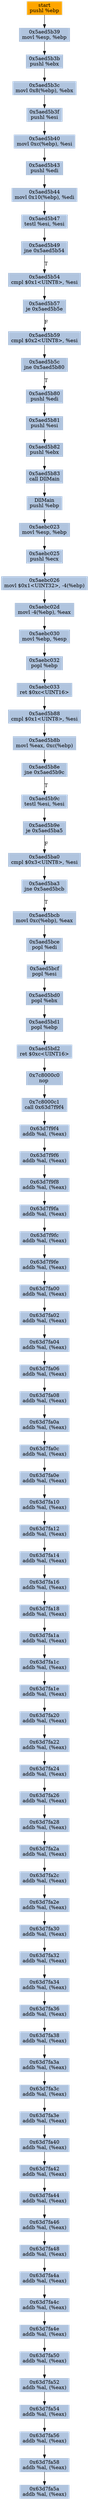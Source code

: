 digraph G {
node[shape=rectangle,style=filled,fillcolor=lightsteelblue,color=lightsteelblue]
bgcolor="transparent"
a0x5aed5b38pushl_ebp[label="start\npushl %ebp",color="lightgrey",fillcolor="orange"];
a0x5aed5b39movl_esp_ebp[label="0x5aed5b39\nmovl %esp, %ebp"];
a0x5aed5b3bpushl_ebx[label="0x5aed5b3b\npushl %ebx"];
a0x5aed5b3cmovl_0x8ebp__ebx[label="0x5aed5b3c\nmovl 0x8(%ebp), %ebx"];
a0x5aed5b3fpushl_esi[label="0x5aed5b3f\npushl %esi"];
a0x5aed5b40movl_0xcebp__esi[label="0x5aed5b40\nmovl 0xc(%ebp), %esi"];
a0x5aed5b43pushl_edi[label="0x5aed5b43\npushl %edi"];
a0x5aed5b44movl_0x10ebp__edi[label="0x5aed5b44\nmovl 0x10(%ebp), %edi"];
a0x5aed5b47testl_esi_esi[label="0x5aed5b47\ntestl %esi, %esi"];
a0x5aed5b49jne_0x5aed5b54[label="0x5aed5b49\njne 0x5aed5b54"];
a0x5aed5b54cmpl_0x1UINT8_esi[label="0x5aed5b54\ncmpl $0x1<UINT8>, %esi"];
a0x5aed5b57je_0x5aed5b5e[label="0x5aed5b57\nje 0x5aed5b5e"];
a0x5aed5b59cmpl_0x2UINT8_esi[label="0x5aed5b59\ncmpl $0x2<UINT8>, %esi"];
a0x5aed5b5cjne_0x5aed5b80[label="0x5aed5b5c\njne 0x5aed5b80"];
a0x5aed5b80pushl_edi[label="0x5aed5b80\npushl %edi"];
a0x5aed5b81pushl_esi[label="0x5aed5b81\npushl %esi"];
a0x5aed5b82pushl_ebx[label="0x5aed5b82\npushl %ebx"];
a0x5aed5b83call_DllMain[label="0x5aed5b83\ncall DllMain"];
a0x5aebc022pushl_ebp[label="DllMain\npushl %ebp"];
a0x5aebc023movl_esp_ebp[label="0x5aebc023\nmovl %esp, %ebp"];
a0x5aebc025pushl_ecx[label="0x5aebc025\npushl %ecx"];
a0x5aebc026movl_0x1UINT32__4ebp_[label="0x5aebc026\nmovl $0x1<UINT32>, -4(%ebp)"];
a0x5aebc02dmovl__4ebp__eax[label="0x5aebc02d\nmovl -4(%ebp), %eax"];
a0x5aebc030movl_ebp_esp[label="0x5aebc030\nmovl %ebp, %esp"];
a0x5aebc032popl_ebp[label="0x5aebc032\npopl %ebp"];
a0x5aebc033ret_0xcUINT16[label="0x5aebc033\nret $0xc<UINT16>"];
a0x5aed5b88cmpl_0x1UINT8_esi[label="0x5aed5b88\ncmpl $0x1<UINT8>, %esi"];
a0x5aed5b8bmovl_eax_0xcebp_[label="0x5aed5b8b\nmovl %eax, 0xc(%ebp)"];
a0x5aed5b8ejne_0x5aed5b9c[label="0x5aed5b8e\njne 0x5aed5b9c"];
a0x5aed5b9ctestl_esi_esi[label="0x5aed5b9c\ntestl %esi, %esi"];
a0x5aed5b9eje_0x5aed5ba5[label="0x5aed5b9e\nje 0x5aed5ba5"];
a0x5aed5ba0cmpl_0x3UINT8_esi[label="0x5aed5ba0\ncmpl $0x3<UINT8>, %esi"];
a0x5aed5ba3jne_0x5aed5bcb[label="0x5aed5ba3\njne 0x5aed5bcb"];
a0x5aed5bcbmovl_0xcebp__eax[label="0x5aed5bcb\nmovl 0xc(%ebp), %eax"];
a0x5aed5bcepopl_edi[label="0x5aed5bce\npopl %edi"];
a0x5aed5bcfpopl_esi[label="0x5aed5bcf\npopl %esi"];
a0x5aed5bd0popl_ebx[label="0x5aed5bd0\npopl %ebx"];
a0x5aed5bd1popl_ebp[label="0x5aed5bd1\npopl %ebp"];
a0x5aed5bd2ret_0xcUINT16[label="0x5aed5bd2\nret $0xc<UINT16>"];
a0x7c8000c0nop_[label="0x7c8000c0\nnop "];
a0x7c8000c1call_0x63d7f9f4[label="0x7c8000c1\ncall 0x63d7f9f4"];
a0x63d7f9f4addb_al_eax_[label="0x63d7f9f4\naddb %al, (%eax)"];
a0x63d7f9f6addb_al_eax_[label="0x63d7f9f6\naddb %al, (%eax)"];
a0x63d7f9f8addb_al_eax_[label="0x63d7f9f8\naddb %al, (%eax)"];
a0x63d7f9faaddb_al_eax_[label="0x63d7f9fa\naddb %al, (%eax)"];
a0x63d7f9fcaddb_al_eax_[label="0x63d7f9fc\naddb %al, (%eax)"];
a0x63d7f9feaddb_al_eax_[label="0x63d7f9fe\naddb %al, (%eax)"];
a0x63d7fa00addb_al_eax_[label="0x63d7fa00\naddb %al, (%eax)"];
a0x63d7fa02addb_al_eax_[label="0x63d7fa02\naddb %al, (%eax)"];
a0x63d7fa04addb_al_eax_[label="0x63d7fa04\naddb %al, (%eax)"];
a0x63d7fa06addb_al_eax_[label="0x63d7fa06\naddb %al, (%eax)"];
a0x63d7fa08addb_al_eax_[label="0x63d7fa08\naddb %al, (%eax)"];
a0x63d7fa0aaddb_al_eax_[label="0x63d7fa0a\naddb %al, (%eax)"];
a0x63d7fa0caddb_al_eax_[label="0x63d7fa0c\naddb %al, (%eax)"];
a0x63d7fa0eaddb_al_eax_[label="0x63d7fa0e\naddb %al, (%eax)"];
a0x63d7fa10addb_al_eax_[label="0x63d7fa10\naddb %al, (%eax)"];
a0x63d7fa12addb_al_eax_[label="0x63d7fa12\naddb %al, (%eax)"];
a0x63d7fa14addb_al_eax_[label="0x63d7fa14\naddb %al, (%eax)"];
a0x63d7fa16addb_al_eax_[label="0x63d7fa16\naddb %al, (%eax)"];
a0x63d7fa18addb_al_eax_[label="0x63d7fa18\naddb %al, (%eax)"];
a0x63d7fa1aaddb_al_eax_[label="0x63d7fa1a\naddb %al, (%eax)"];
a0x63d7fa1caddb_al_eax_[label="0x63d7fa1c\naddb %al, (%eax)"];
a0x63d7fa1eaddb_al_eax_[label="0x63d7fa1e\naddb %al, (%eax)"];
a0x63d7fa20addb_al_eax_[label="0x63d7fa20\naddb %al, (%eax)"];
a0x63d7fa22addb_al_eax_[label="0x63d7fa22\naddb %al, (%eax)"];
a0x63d7fa24addb_al_eax_[label="0x63d7fa24\naddb %al, (%eax)"];
a0x63d7fa26addb_al_eax_[label="0x63d7fa26\naddb %al, (%eax)"];
a0x63d7fa28addb_al_eax_[label="0x63d7fa28\naddb %al, (%eax)"];
a0x63d7fa2aaddb_al_eax_[label="0x63d7fa2a\naddb %al, (%eax)"];
a0x63d7fa2caddb_al_eax_[label="0x63d7fa2c\naddb %al, (%eax)"];
a0x63d7fa2eaddb_al_eax_[label="0x63d7fa2e\naddb %al, (%eax)"];
a0x63d7fa30addb_al_eax_[label="0x63d7fa30\naddb %al, (%eax)"];
a0x63d7fa32addb_al_eax_[label="0x63d7fa32\naddb %al, (%eax)"];
a0x63d7fa34addb_al_eax_[label="0x63d7fa34\naddb %al, (%eax)"];
a0x63d7fa36addb_al_eax_[label="0x63d7fa36\naddb %al, (%eax)"];
a0x63d7fa38addb_al_eax_[label="0x63d7fa38\naddb %al, (%eax)"];
a0x63d7fa3aaddb_al_eax_[label="0x63d7fa3a\naddb %al, (%eax)"];
a0x63d7fa3caddb_al_eax_[label="0x63d7fa3c\naddb %al, (%eax)"];
a0x63d7fa3eaddb_al_eax_[label="0x63d7fa3e\naddb %al, (%eax)"];
a0x63d7fa40addb_al_eax_[label="0x63d7fa40\naddb %al, (%eax)"];
a0x63d7fa42addb_al_eax_[label="0x63d7fa42\naddb %al, (%eax)"];
a0x63d7fa44addb_al_eax_[label="0x63d7fa44\naddb %al, (%eax)"];
a0x63d7fa46addb_al_eax_[label="0x63d7fa46\naddb %al, (%eax)"];
a0x63d7fa48addb_al_eax_[label="0x63d7fa48\naddb %al, (%eax)"];
a0x63d7fa4aaddb_al_eax_[label="0x63d7fa4a\naddb %al, (%eax)"];
a0x63d7fa4caddb_al_eax_[label="0x63d7fa4c\naddb %al, (%eax)"];
a0x63d7fa4eaddb_al_eax_[label="0x63d7fa4e\naddb %al, (%eax)"];
a0x63d7fa50addb_al_eax_[label="0x63d7fa50\naddb %al, (%eax)"];
a0x63d7fa52addb_al_eax_[label="0x63d7fa52\naddb %al, (%eax)"];
a0x63d7fa54addb_al_eax_[label="0x63d7fa54\naddb %al, (%eax)"];
a0x63d7fa56addb_al_eax_[label="0x63d7fa56\naddb %al, (%eax)"];
a0x63d7fa58addb_al_eax_[label="0x63d7fa58\naddb %al, (%eax)"];
a0x63d7fa5aaddb_al_eax_[label="0x63d7fa5a\naddb %al, (%eax)"];
a0x5aed5b38pushl_ebp -> a0x5aed5b39movl_esp_ebp [color="#000000"];
a0x5aed5b39movl_esp_ebp -> a0x5aed5b3bpushl_ebx [color="#000000"];
a0x5aed5b3bpushl_ebx -> a0x5aed5b3cmovl_0x8ebp__ebx [color="#000000"];
a0x5aed5b3cmovl_0x8ebp__ebx -> a0x5aed5b3fpushl_esi [color="#000000"];
a0x5aed5b3fpushl_esi -> a0x5aed5b40movl_0xcebp__esi [color="#000000"];
a0x5aed5b40movl_0xcebp__esi -> a0x5aed5b43pushl_edi [color="#000000"];
a0x5aed5b43pushl_edi -> a0x5aed5b44movl_0x10ebp__edi [color="#000000"];
a0x5aed5b44movl_0x10ebp__edi -> a0x5aed5b47testl_esi_esi [color="#000000"];
a0x5aed5b47testl_esi_esi -> a0x5aed5b49jne_0x5aed5b54 [color="#000000"];
a0x5aed5b49jne_0x5aed5b54 -> a0x5aed5b54cmpl_0x1UINT8_esi [color="#000000",label="T"];
a0x5aed5b54cmpl_0x1UINT8_esi -> a0x5aed5b57je_0x5aed5b5e [color="#000000"];
a0x5aed5b57je_0x5aed5b5e -> a0x5aed5b59cmpl_0x2UINT8_esi [color="#000000",label="F"];
a0x5aed5b59cmpl_0x2UINT8_esi -> a0x5aed5b5cjne_0x5aed5b80 [color="#000000"];
a0x5aed5b5cjne_0x5aed5b80 -> a0x5aed5b80pushl_edi [color="#000000",label="T"];
a0x5aed5b80pushl_edi -> a0x5aed5b81pushl_esi [color="#000000"];
a0x5aed5b81pushl_esi -> a0x5aed5b82pushl_ebx [color="#000000"];
a0x5aed5b82pushl_ebx -> a0x5aed5b83call_DllMain [color="#000000"];
a0x5aed5b83call_DllMain -> a0x5aebc022pushl_ebp [color="#000000"];
a0x5aebc022pushl_ebp -> a0x5aebc023movl_esp_ebp [color="#000000"];
a0x5aebc023movl_esp_ebp -> a0x5aebc025pushl_ecx [color="#000000"];
a0x5aebc025pushl_ecx -> a0x5aebc026movl_0x1UINT32__4ebp_ [color="#000000"];
a0x5aebc026movl_0x1UINT32__4ebp_ -> a0x5aebc02dmovl__4ebp__eax [color="#000000"];
a0x5aebc02dmovl__4ebp__eax -> a0x5aebc030movl_ebp_esp [color="#000000"];
a0x5aebc030movl_ebp_esp -> a0x5aebc032popl_ebp [color="#000000"];
a0x5aebc032popl_ebp -> a0x5aebc033ret_0xcUINT16 [color="#000000"];
a0x5aebc033ret_0xcUINT16 -> a0x5aed5b88cmpl_0x1UINT8_esi [color="#000000"];
a0x5aed5b88cmpl_0x1UINT8_esi -> a0x5aed5b8bmovl_eax_0xcebp_ [color="#000000"];
a0x5aed5b8bmovl_eax_0xcebp_ -> a0x5aed5b8ejne_0x5aed5b9c [color="#000000"];
a0x5aed5b8ejne_0x5aed5b9c -> a0x5aed5b9ctestl_esi_esi [color="#000000",label="T"];
a0x5aed5b9ctestl_esi_esi -> a0x5aed5b9eje_0x5aed5ba5 [color="#000000"];
a0x5aed5b9eje_0x5aed5ba5 -> a0x5aed5ba0cmpl_0x3UINT8_esi [color="#000000",label="F"];
a0x5aed5ba0cmpl_0x3UINT8_esi -> a0x5aed5ba3jne_0x5aed5bcb [color="#000000"];
a0x5aed5ba3jne_0x5aed5bcb -> a0x5aed5bcbmovl_0xcebp__eax [color="#000000",label="T"];
a0x5aed5bcbmovl_0xcebp__eax -> a0x5aed5bcepopl_edi [color="#000000"];
a0x5aed5bcepopl_edi -> a0x5aed5bcfpopl_esi [color="#000000"];
a0x5aed5bcfpopl_esi -> a0x5aed5bd0popl_ebx [color="#000000"];
a0x5aed5bd0popl_ebx -> a0x5aed5bd1popl_ebp [color="#000000"];
a0x5aed5bd1popl_ebp -> a0x5aed5bd2ret_0xcUINT16 [color="#000000"];
a0x5aed5bd2ret_0xcUINT16 -> a0x7c8000c0nop_ [color="#000000"];
a0x7c8000c0nop_ -> a0x7c8000c1call_0x63d7f9f4 [color="#000000"];
a0x7c8000c1call_0x63d7f9f4 -> a0x63d7f9f4addb_al_eax_ [color="#000000"];
a0x63d7f9f4addb_al_eax_ -> a0x63d7f9f6addb_al_eax_ [color="#000000"];
a0x63d7f9f6addb_al_eax_ -> a0x63d7f9f8addb_al_eax_ [color="#000000"];
a0x63d7f9f8addb_al_eax_ -> a0x63d7f9faaddb_al_eax_ [color="#000000"];
a0x63d7f9faaddb_al_eax_ -> a0x63d7f9fcaddb_al_eax_ [color="#000000"];
a0x63d7f9fcaddb_al_eax_ -> a0x63d7f9feaddb_al_eax_ [color="#000000"];
a0x63d7f9feaddb_al_eax_ -> a0x63d7fa00addb_al_eax_ [color="#000000"];
a0x63d7fa00addb_al_eax_ -> a0x63d7fa02addb_al_eax_ [color="#000000"];
a0x63d7fa02addb_al_eax_ -> a0x63d7fa04addb_al_eax_ [color="#000000"];
a0x63d7fa04addb_al_eax_ -> a0x63d7fa06addb_al_eax_ [color="#000000"];
a0x63d7fa06addb_al_eax_ -> a0x63d7fa08addb_al_eax_ [color="#000000"];
a0x63d7fa08addb_al_eax_ -> a0x63d7fa0aaddb_al_eax_ [color="#000000"];
a0x63d7fa0aaddb_al_eax_ -> a0x63d7fa0caddb_al_eax_ [color="#000000"];
a0x63d7fa0caddb_al_eax_ -> a0x63d7fa0eaddb_al_eax_ [color="#000000"];
a0x63d7fa0eaddb_al_eax_ -> a0x63d7fa10addb_al_eax_ [color="#000000"];
a0x63d7fa10addb_al_eax_ -> a0x63d7fa12addb_al_eax_ [color="#000000"];
a0x63d7fa12addb_al_eax_ -> a0x63d7fa14addb_al_eax_ [color="#000000"];
a0x63d7fa14addb_al_eax_ -> a0x63d7fa16addb_al_eax_ [color="#000000"];
a0x63d7fa16addb_al_eax_ -> a0x63d7fa18addb_al_eax_ [color="#000000"];
a0x63d7fa18addb_al_eax_ -> a0x63d7fa1aaddb_al_eax_ [color="#000000"];
a0x63d7fa1aaddb_al_eax_ -> a0x63d7fa1caddb_al_eax_ [color="#000000"];
a0x63d7fa1caddb_al_eax_ -> a0x63d7fa1eaddb_al_eax_ [color="#000000"];
a0x63d7fa1eaddb_al_eax_ -> a0x63d7fa20addb_al_eax_ [color="#000000"];
a0x63d7fa20addb_al_eax_ -> a0x63d7fa22addb_al_eax_ [color="#000000"];
a0x63d7fa22addb_al_eax_ -> a0x63d7fa24addb_al_eax_ [color="#000000"];
a0x63d7fa24addb_al_eax_ -> a0x63d7fa26addb_al_eax_ [color="#000000"];
a0x63d7fa26addb_al_eax_ -> a0x63d7fa28addb_al_eax_ [color="#000000"];
a0x63d7fa28addb_al_eax_ -> a0x63d7fa2aaddb_al_eax_ [color="#000000"];
a0x63d7fa2aaddb_al_eax_ -> a0x63d7fa2caddb_al_eax_ [color="#000000"];
a0x63d7fa2caddb_al_eax_ -> a0x63d7fa2eaddb_al_eax_ [color="#000000"];
a0x63d7fa2eaddb_al_eax_ -> a0x63d7fa30addb_al_eax_ [color="#000000"];
a0x63d7fa30addb_al_eax_ -> a0x63d7fa32addb_al_eax_ [color="#000000"];
a0x63d7fa32addb_al_eax_ -> a0x63d7fa34addb_al_eax_ [color="#000000"];
a0x63d7fa34addb_al_eax_ -> a0x63d7fa36addb_al_eax_ [color="#000000"];
a0x63d7fa36addb_al_eax_ -> a0x63d7fa38addb_al_eax_ [color="#000000"];
a0x63d7fa38addb_al_eax_ -> a0x63d7fa3aaddb_al_eax_ [color="#000000"];
a0x63d7fa3aaddb_al_eax_ -> a0x63d7fa3caddb_al_eax_ [color="#000000"];
a0x63d7fa3caddb_al_eax_ -> a0x63d7fa3eaddb_al_eax_ [color="#000000"];
a0x63d7fa3eaddb_al_eax_ -> a0x63d7fa40addb_al_eax_ [color="#000000"];
a0x63d7fa40addb_al_eax_ -> a0x63d7fa42addb_al_eax_ [color="#000000"];
a0x63d7fa42addb_al_eax_ -> a0x63d7fa44addb_al_eax_ [color="#000000"];
a0x63d7fa44addb_al_eax_ -> a0x63d7fa46addb_al_eax_ [color="#000000"];
a0x63d7fa46addb_al_eax_ -> a0x63d7fa48addb_al_eax_ [color="#000000"];
a0x63d7fa48addb_al_eax_ -> a0x63d7fa4aaddb_al_eax_ [color="#000000"];
a0x63d7fa4aaddb_al_eax_ -> a0x63d7fa4caddb_al_eax_ [color="#000000"];
a0x63d7fa4caddb_al_eax_ -> a0x63d7fa4eaddb_al_eax_ [color="#000000"];
a0x63d7fa4eaddb_al_eax_ -> a0x63d7fa50addb_al_eax_ [color="#000000"];
a0x63d7fa50addb_al_eax_ -> a0x63d7fa52addb_al_eax_ [color="#000000"];
a0x63d7fa52addb_al_eax_ -> a0x63d7fa54addb_al_eax_ [color="#000000"];
a0x63d7fa54addb_al_eax_ -> a0x63d7fa56addb_al_eax_ [color="#000000"];
a0x63d7fa56addb_al_eax_ -> a0x63d7fa58addb_al_eax_ [color="#000000"];
a0x63d7fa58addb_al_eax_ -> a0x63d7fa5aaddb_al_eax_ [color="#000000"];
}
